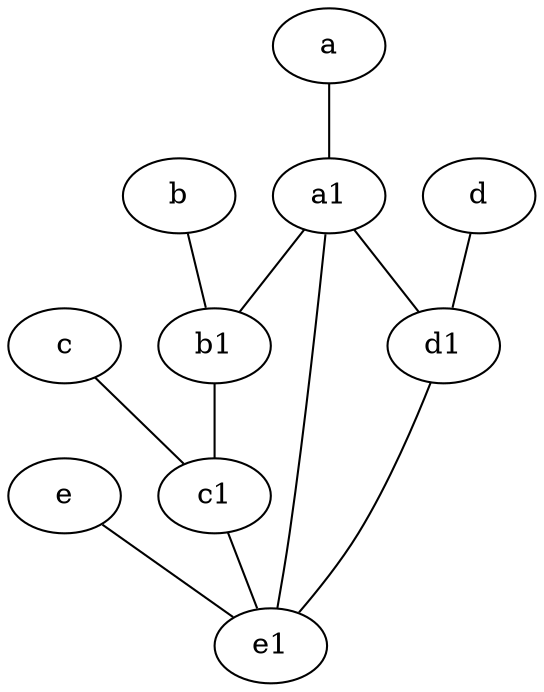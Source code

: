 graph {
	node [labelfontsize=50]
	d1 [labelfontsize=50 pos="3,5!"]
	b1 [labelfontsize=50 pos="9,4!"]
	e [labelfontsize=50 pos="7,9!"]
	e1 [labelfontsize=50 pos="7,7!"]
	a [labelfontsize=50 pos="8,2!"]
	c [labelfontsize=50 pos="4.5,2!"]
	a1 [labelfontsize=50 pos="8,3!"]
	b [labelfontsize=50 pos="10,4!"]
	d [labelfontsize=50 pos="2,5!"]
	c1 [labelfontsize=50 pos="4.5,3!"]
	a -- a1
	a1 -- d1
	c1 -- e1
	b -- b1
	e -- e1
	c -- c1
	d -- d1
	a1 -- e1
	a1 -- b1
	b1 -- c1
	d1 -- e1
}
